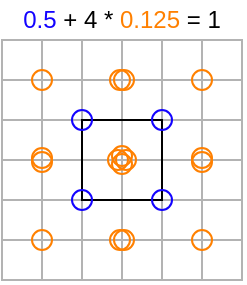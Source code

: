 <mxfile version="24.4.8" type="device">
  <diagram name="Page-1" id="kp7SztyyEfY8Jr7AWHgK">
    <mxGraphModel dx="318" dy="136" grid="1" gridSize="1" guides="1" tooltips="1" connect="1" arrows="1" fold="1" page="1" pageScale="1" pageWidth="1100" pageHeight="850" math="0" shadow="0">
      <root>
        <mxCell id="0" />
        <mxCell id="1" parent="0" />
        <mxCell id="eiYEFk5KvPPeJzLQ_Iwo-14" value="" style="rounded=0;whiteSpace=wrap;html=1;fillColor=none;strokeColor=#B3B3B3;" vertex="1" parent="1">
          <mxGeometry x="40" y="40" width="120" height="120" as="geometry" />
        </mxCell>
        <mxCell id="eiYEFk5KvPPeJzLQ_Iwo-4" value="" style="endArrow=none;html=1;rounded=0;strokeColor=#B3B3B3;" edge="1" parent="1">
          <mxGeometry width="50" height="50" relative="1" as="geometry">
            <mxPoint x="60" y="160" as="sourcePoint" />
            <mxPoint x="60" y="40" as="targetPoint" />
          </mxGeometry>
        </mxCell>
        <mxCell id="eiYEFk5KvPPeJzLQ_Iwo-5" value="" style="endArrow=none;html=1;rounded=0;strokeColor=#B3B3B3;" edge="1" parent="1">
          <mxGeometry width="50" height="50" relative="1" as="geometry">
            <mxPoint x="80" y="160" as="sourcePoint" />
            <mxPoint x="80" y="40" as="targetPoint" />
          </mxGeometry>
        </mxCell>
        <mxCell id="eiYEFk5KvPPeJzLQ_Iwo-6" value="" style="endArrow=none;html=1;rounded=0;strokeColor=#B3B3B3;" edge="1" parent="1">
          <mxGeometry width="50" height="50" relative="1" as="geometry">
            <mxPoint x="100" y="160" as="sourcePoint" />
            <mxPoint x="100" y="40" as="targetPoint" />
          </mxGeometry>
        </mxCell>
        <mxCell id="eiYEFk5KvPPeJzLQ_Iwo-7" value="" style="endArrow=none;html=1;rounded=0;strokeColor=#B3B3B3;" edge="1" parent="1">
          <mxGeometry width="50" height="50" relative="1" as="geometry">
            <mxPoint x="120" y="160" as="sourcePoint" />
            <mxPoint x="120" y="40" as="targetPoint" />
          </mxGeometry>
        </mxCell>
        <mxCell id="eiYEFk5KvPPeJzLQ_Iwo-8" value="" style="endArrow=none;html=1;rounded=0;strokeColor=#B3B3B3;" edge="1" parent="1">
          <mxGeometry width="50" height="50" relative="1" as="geometry">
            <mxPoint x="140" y="160" as="sourcePoint" />
            <mxPoint x="140" y="40" as="targetPoint" />
          </mxGeometry>
        </mxCell>
        <mxCell id="eiYEFk5KvPPeJzLQ_Iwo-9" value="" style="endArrow=none;html=1;rounded=0;strokeColor=#B3B3B3;" edge="1" parent="1">
          <mxGeometry width="50" height="50" relative="1" as="geometry">
            <mxPoint x="160" y="140" as="sourcePoint" />
            <mxPoint x="40" y="140" as="targetPoint" />
          </mxGeometry>
        </mxCell>
        <mxCell id="eiYEFk5KvPPeJzLQ_Iwo-10" value="" style="endArrow=none;html=1;rounded=0;strokeColor=#B3B3B3;" edge="1" parent="1">
          <mxGeometry width="50" height="50" relative="1" as="geometry">
            <mxPoint x="160" y="120" as="sourcePoint" />
            <mxPoint x="40" y="120" as="targetPoint" />
          </mxGeometry>
        </mxCell>
        <mxCell id="eiYEFk5KvPPeJzLQ_Iwo-11" value="" style="endArrow=none;html=1;rounded=0;strokeColor=#B3B3B3;" edge="1" parent="1">
          <mxGeometry width="50" height="50" relative="1" as="geometry">
            <mxPoint x="160" y="100" as="sourcePoint" />
            <mxPoint x="40" y="100" as="targetPoint" />
          </mxGeometry>
        </mxCell>
        <mxCell id="eiYEFk5KvPPeJzLQ_Iwo-12" value="" style="endArrow=none;html=1;rounded=0;strokeColor=#B3B3B3;" edge="1" parent="1">
          <mxGeometry width="50" height="50" relative="1" as="geometry">
            <mxPoint x="160" y="80" as="sourcePoint" />
            <mxPoint x="40" y="80" as="targetPoint" />
          </mxGeometry>
        </mxCell>
        <mxCell id="eiYEFk5KvPPeJzLQ_Iwo-13" value="" style="endArrow=none;html=1;rounded=0;strokeColor=#B3B3B3;" edge="1" parent="1">
          <mxGeometry width="50" height="50" relative="1" as="geometry">
            <mxPoint x="160" y="60" as="sourcePoint" />
            <mxPoint x="40" y="60" as="targetPoint" />
          </mxGeometry>
        </mxCell>
        <mxCell id="eiYEFk5KvPPeJzLQ_Iwo-15" value="" style="rounded=0;whiteSpace=wrap;html=1;fillColor=none;" vertex="1" parent="1">
          <mxGeometry x="80" y="80" width="40" height="40" as="geometry" />
        </mxCell>
        <mxCell id="eiYEFk5KvPPeJzLQ_Iwo-16" value="" style="ellipse;whiteSpace=wrap;html=1;aspect=fixed;fillColor=none;strokeColor=#FF8000;" vertex="1" parent="1">
          <mxGeometry x="55" y="55" width="10" height="10" as="geometry" />
        </mxCell>
        <mxCell id="eiYEFk5KvPPeJzLQ_Iwo-17" value="" style="ellipse;whiteSpace=wrap;html=1;aspect=fixed;fillColor=none;strokeColor=#FF8000;" vertex="1" parent="1">
          <mxGeometry x="135" y="55" width="10" height="10" as="geometry" />
        </mxCell>
        <mxCell id="eiYEFk5KvPPeJzLQ_Iwo-20" value="" style="ellipse;whiteSpace=wrap;html=1;aspect=fixed;fillColor=none;strokeColor=#FF8000;" vertex="1" parent="1">
          <mxGeometry x="135" y="135" width="10" height="10" as="geometry" />
        </mxCell>
        <mxCell id="eiYEFk5KvPPeJzLQ_Iwo-21" value="" style="ellipse;whiteSpace=wrap;html=1;aspect=fixed;fillColor=none;strokeColor=#FF8000;" vertex="1" parent="1">
          <mxGeometry x="55" y="135" width="10" height="10" as="geometry" />
        </mxCell>
        <mxCell id="eiYEFk5KvPPeJzLQ_Iwo-23" value="" style="ellipse;whiteSpace=wrap;html=1;aspect=fixed;fillColor=none;strokeColor=#1303FF;" vertex="1" parent="1">
          <mxGeometry x="75" y="75" width="10" height="10" as="geometry" />
        </mxCell>
        <mxCell id="eiYEFk5KvPPeJzLQ_Iwo-24" value="" style="ellipse;whiteSpace=wrap;html=1;aspect=fixed;fillColor=none;strokeColor=#1303FF;" vertex="1" parent="1">
          <mxGeometry x="115" y="75" width="10" height="10" as="geometry" />
        </mxCell>
        <mxCell id="eiYEFk5KvPPeJzLQ_Iwo-25" value="" style="ellipse;whiteSpace=wrap;html=1;aspect=fixed;fillColor=none;strokeColor=#1303FF;" vertex="1" parent="1">
          <mxGeometry x="115" y="115" width="10" height="10" as="geometry" />
        </mxCell>
        <mxCell id="eiYEFk5KvPPeJzLQ_Iwo-26" value="" style="ellipse;whiteSpace=wrap;html=1;aspect=fixed;fillColor=none;strokeColor=#1303FF;" vertex="1" parent="1">
          <mxGeometry x="75" y="115" width="10" height="10" as="geometry" />
        </mxCell>
        <mxCell id="eiYEFk5KvPPeJzLQ_Iwo-27" value="" style="ellipse;whiteSpace=wrap;html=1;aspect=fixed;fillColor=none;strokeColor=#FF8000;" vertex="1" parent="1">
          <mxGeometry x="94" y="55" width="10" height="10" as="geometry" />
        </mxCell>
        <mxCell id="eiYEFk5KvPPeJzLQ_Iwo-28" value="" style="ellipse;whiteSpace=wrap;html=1;aspect=fixed;fillColor=none;strokeColor=#FF8000;" vertex="1" parent="1">
          <mxGeometry x="96" y="55" width="10" height="10" as="geometry" />
        </mxCell>
        <mxCell id="eiYEFk5KvPPeJzLQ_Iwo-29" value="" style="ellipse;whiteSpace=wrap;html=1;aspect=fixed;fillColor=none;strokeColor=#FF8000;" vertex="1" parent="1">
          <mxGeometry x="55" y="94" width="10" height="10" as="geometry" />
        </mxCell>
        <mxCell id="eiYEFk5KvPPeJzLQ_Iwo-30" value="" style="ellipse;whiteSpace=wrap;html=1;aspect=fixed;fillColor=none;strokeColor=#FF8000;" vertex="1" parent="1">
          <mxGeometry x="55" y="96" width="10" height="10" as="geometry" />
        </mxCell>
        <mxCell id="eiYEFk5KvPPeJzLQ_Iwo-31" value="" style="ellipse;whiteSpace=wrap;html=1;aspect=fixed;fillColor=none;strokeColor=#FF8000;" vertex="1" parent="1">
          <mxGeometry x="135" y="96" width="10" height="10" as="geometry" />
        </mxCell>
        <mxCell id="eiYEFk5KvPPeJzLQ_Iwo-32" value="" style="ellipse;whiteSpace=wrap;html=1;aspect=fixed;fillColor=none;strokeColor=#FF8000;" vertex="1" parent="1">
          <mxGeometry x="135" y="94" width="10" height="10" as="geometry" />
        </mxCell>
        <mxCell id="eiYEFk5KvPPeJzLQ_Iwo-33" value="" style="ellipse;whiteSpace=wrap;html=1;aspect=fixed;fillColor=none;strokeColor=#FF8000;" vertex="1" parent="1">
          <mxGeometry x="94" y="135" width="10" height="10" as="geometry" />
        </mxCell>
        <mxCell id="eiYEFk5KvPPeJzLQ_Iwo-34" value="" style="ellipse;whiteSpace=wrap;html=1;aspect=fixed;fillColor=none;strokeColor=#FF8000;" vertex="1" parent="1">
          <mxGeometry x="96" y="135" width="10" height="10" as="geometry" />
        </mxCell>
        <mxCell id="eiYEFk5KvPPeJzLQ_Iwo-35" value="" style="ellipse;whiteSpace=wrap;html=1;aspect=fixed;fillColor=none;strokeColor=#FF8000;" vertex="1" parent="1">
          <mxGeometry x="93" y="95" width="10" height="10" as="geometry" />
        </mxCell>
        <mxCell id="eiYEFk5KvPPeJzLQ_Iwo-36" value="" style="ellipse;whiteSpace=wrap;html=1;aspect=fixed;fillColor=none;strokeColor=#FF8000;" vertex="1" parent="1">
          <mxGeometry x="97" y="95" width="10" height="10" as="geometry" />
        </mxCell>
        <mxCell id="eiYEFk5KvPPeJzLQ_Iwo-37" value="" style="ellipse;whiteSpace=wrap;html=1;aspect=fixed;fillColor=none;strokeColor=#FF8000;" vertex="1" parent="1">
          <mxGeometry x="95" y="93" width="10" height="10" as="geometry" />
        </mxCell>
        <mxCell id="eiYEFk5KvPPeJzLQ_Iwo-38" value="" style="ellipse;whiteSpace=wrap;html=1;aspect=fixed;fillColor=none;strokeColor=#FF8000;" vertex="1" parent="1">
          <mxGeometry x="95" y="97" width="10" height="10" as="geometry" />
        </mxCell>
        <mxCell id="eiYEFk5KvPPeJzLQ_Iwo-39" value="&lt;font color=&quot;#1303ff&quot;&gt;0.5&lt;/font&gt; + 4 * &lt;font color=&quot;#ff8000&quot;&gt;0.125&lt;/font&gt; = 1" style="text;html=1;align=center;verticalAlign=middle;whiteSpace=wrap;rounded=0;" vertex="1" parent="1">
          <mxGeometry x="40" y="20" width="120" height="20" as="geometry" />
        </mxCell>
      </root>
    </mxGraphModel>
  </diagram>
</mxfile>
